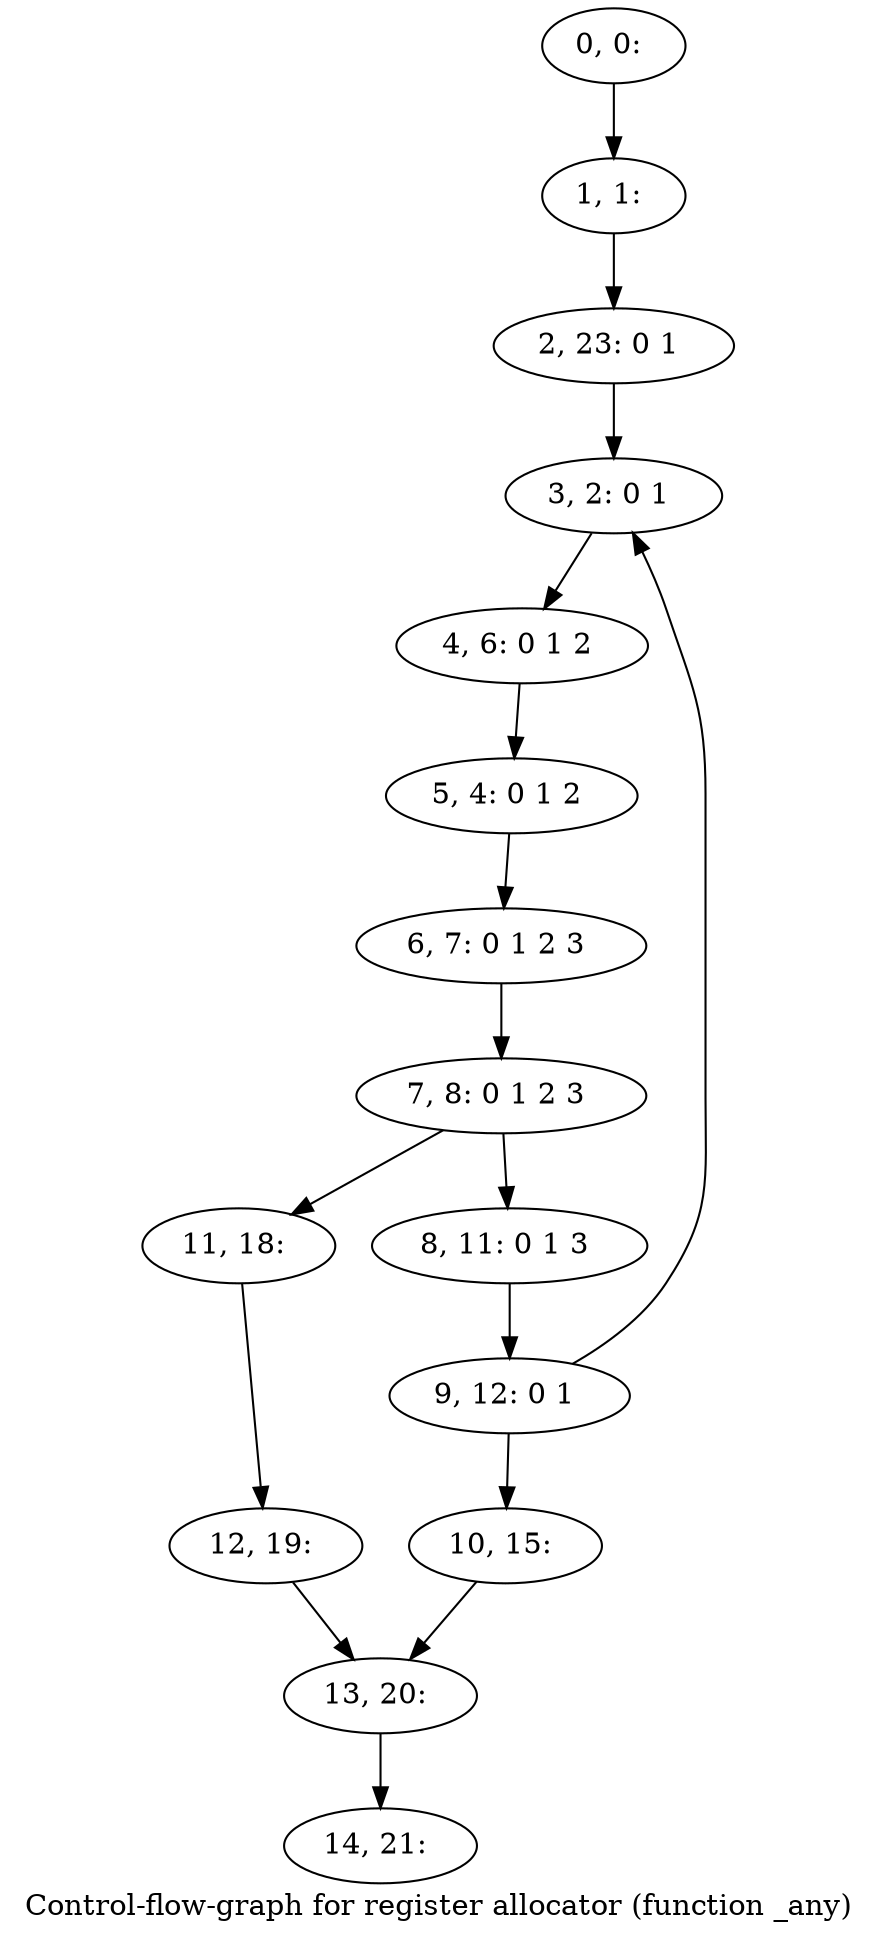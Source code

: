 digraph G {
graph [label="Control-flow-graph for register allocator (function _any)"]
0[label="0, 0: "];
1[label="1, 1: "];
2[label="2, 23: 0 1 "];
3[label="3, 2: 0 1 "];
4[label="4, 6: 0 1 2 "];
5[label="5, 4: 0 1 2 "];
6[label="6, 7: 0 1 2 3 "];
7[label="7, 8: 0 1 2 3 "];
8[label="8, 11: 0 1 3 "];
9[label="9, 12: 0 1 "];
10[label="10, 15: "];
11[label="11, 18: "];
12[label="12, 19: "];
13[label="13, 20: "];
14[label="14, 21: "];
0->1 ;
1->2 ;
2->3 ;
3->4 ;
4->5 ;
5->6 ;
6->7 ;
7->8 ;
7->11 ;
8->9 ;
9->10 ;
9->3 ;
10->13 ;
11->12 ;
12->13 ;
13->14 ;
}
